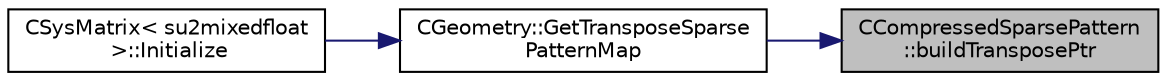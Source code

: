 digraph "CCompressedSparsePattern::buildTransposePtr"
{
 // LATEX_PDF_SIZE
  edge [fontname="Helvetica",fontsize="10",labelfontname="Helvetica",labelfontsize="10"];
  node [fontname="Helvetica",fontsize="10",shape=record];
  rankdir="RL";
  Node1 [label="CCompressedSparsePattern\l::buildTransposePtr",height=0.2,width=0.4,color="black", fillcolor="grey75", style="filled", fontcolor="black",tooltip="Build a list of pointers to the transpose entries of the pattern, requires symmetry."];
  Node1 -> Node2 [dir="back",color="midnightblue",fontsize="10",style="solid",fontname="Helvetica"];
  Node2 [label="CGeometry::GetTransposeSparse\lPatternMap",height=0.2,width=0.4,color="black", fillcolor="white", style="filled",URL="$classCGeometry.html#a93838f0e718dd1c69b1a39e30083ad88",tooltip="Get the transpose of the (main, i.e 0 fill) sparse pattern (e.g. CSR becomes CSC)."];
  Node2 -> Node3 [dir="back",color="midnightblue",fontsize="10",style="solid",fontname="Helvetica"];
  Node3 [label="CSysMatrix\< su2mixedfloat\l \>::Initialize",height=0.2,width=0.4,color="black", fillcolor="white", style="filled",URL="$classCSysMatrix.html#ae17220ac30c2abcc7fdd3c5dc8f04571",tooltip="Initializes the sparse matrix."];
}
